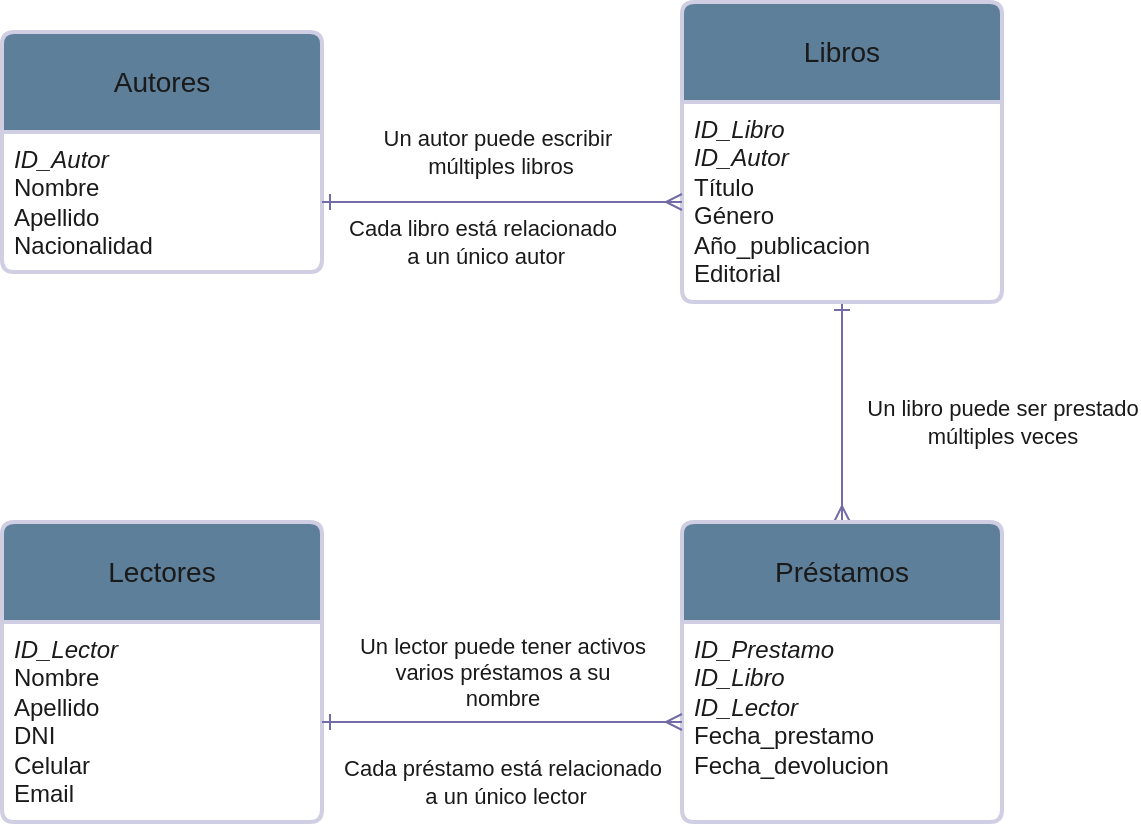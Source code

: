 <mxfile version="24.7.12">
  <diagram name="Página-1" id="nn6ZZ-j19aPFz4k5pel3">
    <mxGraphModel dx="834" dy="416" grid="1" gridSize="10" guides="1" tooltips="1" connect="1" arrows="1" fold="1" page="1" pageScale="1" pageWidth="827" pageHeight="1169" math="0" shadow="0">
      <root>
        <mxCell id="0" />
        <mxCell id="1" parent="0" />
        <mxCell id="K8BeHrh8CqxEAQGswzeH-12" style="edgeStyle=orthogonalEdgeStyle;rounded=0;orthogonalLoop=1;jettySize=auto;html=1;exitX=0.5;exitY=1;exitDx=0;exitDy=0;strokeColor=#736CA8;fontColor=#1A1A1A;startArrow=ERone;startFill=0;endArrow=ERmany;endFill=0;" edge="1" parent="1" source="K8BeHrh8CqxEAQGswzeH-1" target="K8BeHrh8CqxEAQGswzeH-5">
          <mxGeometry relative="1" as="geometry" />
        </mxCell>
        <mxCell id="K8BeHrh8CqxEAQGswzeH-1" value="Libros" style="swimlane;childLayout=stackLayout;horizontal=1;startSize=50;horizontalStack=0;rounded=1;fontSize=14;fontStyle=0;strokeWidth=2;resizeParent=0;resizeLast=1;shadow=0;dashed=0;align=center;arcSize=4;whiteSpace=wrap;html=1;labelBackgroundColor=none;fillColor=#5D7F99;strokeColor=#D0CEE2;fontColor=#1A1A1A;" vertex="1" parent="1">
          <mxGeometry x="380" y="40" width="160" height="150" as="geometry">
            <mxRectangle x="40" y="40" width="80" height="50" as="alternateBounds" />
          </mxGeometry>
        </mxCell>
        <mxCell id="K8BeHrh8CqxEAQGswzeH-2" value="&lt;i&gt;ID_Libro&lt;/i&gt;&lt;br&gt;&lt;div&gt;&lt;i&gt;ID_Autor&lt;/i&gt;&lt;/div&gt;&lt;div&gt;Título&lt;/div&gt;&lt;div&gt;Género&lt;/div&gt;&lt;div&gt;Año_publicacion&lt;br&gt;&lt;/div&gt;&lt;div&gt;Editorial&lt;br&gt;&lt;/div&gt;" style="align=left;strokeColor=none;fillColor=none;spacingLeft=4;fontSize=12;verticalAlign=top;resizable=0;rotatable=0;part=1;html=1;labelBackgroundColor=none;fontColor=#1A1A1A;" vertex="1" parent="K8BeHrh8CqxEAQGswzeH-1">
          <mxGeometry y="50" width="160" height="100" as="geometry" />
        </mxCell>
        <mxCell id="K8BeHrh8CqxEAQGswzeH-3" value="Autores" style="swimlane;childLayout=stackLayout;horizontal=1;startSize=50;horizontalStack=0;rounded=1;fontSize=14;fontStyle=0;strokeWidth=2;resizeParent=0;resizeLast=1;shadow=0;dashed=0;align=center;arcSize=4;whiteSpace=wrap;html=1;labelBackgroundColor=none;fillColor=#5D7F99;strokeColor=#D0CEE2;fontColor=#1A1A1A;" vertex="1" parent="1">
          <mxGeometry x="40" y="55" width="160" height="120" as="geometry">
            <mxRectangle x="40" y="40" width="80" height="50" as="alternateBounds" />
          </mxGeometry>
        </mxCell>
        <mxCell id="K8BeHrh8CqxEAQGswzeH-4" value="&lt;i&gt;ID_Autor&lt;/i&gt;&lt;br&gt;&lt;div&gt;Nombre&lt;/div&gt;&lt;div&gt;Apellido&lt;/div&gt;&lt;div&gt;Nacionalidad&lt;br&gt;&lt;/div&gt;" style="align=left;strokeColor=none;fillColor=none;spacingLeft=4;fontSize=12;verticalAlign=top;resizable=0;rotatable=0;part=1;html=1;labelBackgroundColor=none;fontColor=#1A1A1A;" vertex="1" parent="K8BeHrh8CqxEAQGswzeH-3">
          <mxGeometry y="50" width="160" height="70" as="geometry" />
        </mxCell>
        <mxCell id="K8BeHrh8CqxEAQGswzeH-5" value="Préstamos" style="swimlane;childLayout=stackLayout;horizontal=1;startSize=50;horizontalStack=0;rounded=1;fontSize=14;fontStyle=0;strokeWidth=2;resizeParent=0;resizeLast=1;shadow=0;dashed=0;align=center;arcSize=4;whiteSpace=wrap;html=1;labelBackgroundColor=none;fillColor=#5D7F99;strokeColor=#D0CEE2;fontColor=#1A1A1A;" vertex="1" parent="1">
          <mxGeometry x="380" y="300" width="160" height="150" as="geometry">
            <mxRectangle x="40" y="40" width="80" height="50" as="alternateBounds" />
          </mxGeometry>
        </mxCell>
        <mxCell id="K8BeHrh8CqxEAQGswzeH-6" value="&lt;i&gt;ID_Prestamo&lt;/i&gt;&lt;br&gt;&lt;div&gt;&lt;i&gt;ID_Libro&lt;/i&gt;&lt;/div&gt;&lt;div&gt;&lt;i&gt;ID_Lector&lt;/i&gt;&lt;/div&gt;&lt;div&gt;Fecha_prestamo&lt;br&gt;&lt;/div&gt;&lt;div&gt;Fecha_devolucion&lt;br&gt;&lt;/div&gt;" style="align=left;strokeColor=none;fillColor=none;spacingLeft=4;fontSize=12;verticalAlign=top;resizable=0;rotatable=0;part=1;html=1;labelBackgroundColor=none;fontColor=#1A1A1A;" vertex="1" parent="K8BeHrh8CqxEAQGswzeH-5">
          <mxGeometry y="50" width="160" height="100" as="geometry" />
        </mxCell>
        <mxCell id="K8BeHrh8CqxEAQGswzeH-7" value="Lectores" style="swimlane;childLayout=stackLayout;horizontal=1;startSize=50;horizontalStack=0;rounded=1;fontSize=14;fontStyle=0;strokeWidth=2;resizeParent=0;resizeLast=1;shadow=0;dashed=0;align=center;arcSize=4;whiteSpace=wrap;html=1;labelBackgroundColor=none;fillColor=#5D7F99;strokeColor=#D0CEE2;fontColor=#1A1A1A;" vertex="1" parent="1">
          <mxGeometry x="40" y="300" width="160" height="150" as="geometry">
            <mxRectangle x="40" y="40" width="80" height="50" as="alternateBounds" />
          </mxGeometry>
        </mxCell>
        <mxCell id="K8BeHrh8CqxEAQGswzeH-8" value="&lt;i&gt;ID_Lector&lt;/i&gt;&lt;br&gt;&lt;div&gt;Nombre&lt;/div&gt;&lt;div&gt;Apellido&lt;/div&gt;&lt;div&gt;DNI&lt;/div&gt;&lt;div&gt;Celular&lt;/div&gt;&lt;div&gt;Email&lt;br&gt;&lt;/div&gt;" style="align=left;strokeColor=none;fillColor=none;spacingLeft=4;fontSize=12;verticalAlign=top;resizable=0;rotatable=0;part=1;html=1;labelBackgroundColor=none;fontColor=#1A1A1A;" vertex="1" parent="K8BeHrh8CqxEAQGswzeH-7">
          <mxGeometry y="50" width="160" height="100" as="geometry" />
        </mxCell>
        <mxCell id="K8BeHrh8CqxEAQGswzeH-10" style="edgeStyle=orthogonalEdgeStyle;rounded=0;orthogonalLoop=1;jettySize=auto;html=1;exitX=1;exitY=0.5;exitDx=0;exitDy=0;entryX=0;entryY=0.5;entryDx=0;entryDy=0;endArrow=ERmany;endFill=0;labelBackgroundColor=none;strokeColor=#736CA8;fontColor=default;startArrow=ERone;startFill=0;" edge="1" parent="1" source="K8BeHrh8CqxEAQGswzeH-4" target="K8BeHrh8CqxEAQGswzeH-2">
          <mxGeometry relative="1" as="geometry">
            <Array as="points">
              <mxPoint x="340" y="140" />
              <mxPoint x="340" y="140" />
            </Array>
          </mxGeometry>
        </mxCell>
        <mxCell id="K8BeHrh8CqxEAQGswzeH-14" value="&lt;div&gt;Un autor puede escribir&amp;nbsp;&lt;/div&gt;&lt;div&gt;múltiples libros&lt;/div&gt;" style="edgeLabel;html=1;align=center;verticalAlign=middle;resizable=0;points=[];strokeColor=#D0CEE2;fontColor=#1A1A1A;fillColor=#5D7F99;" vertex="1" connectable="0" parent="K8BeHrh8CqxEAQGswzeH-10">
          <mxGeometry x="-0.013" y="-1" relative="1" as="geometry">
            <mxPoint y="-26" as="offset" />
          </mxGeometry>
        </mxCell>
        <mxCell id="K8BeHrh8CqxEAQGswzeH-13" style="edgeStyle=orthogonalEdgeStyle;rounded=0;orthogonalLoop=1;jettySize=auto;html=1;exitX=1;exitY=0.5;exitDx=0;exitDy=0;entryX=0;entryY=0.5;entryDx=0;entryDy=0;strokeColor=#736CA8;fontColor=#1A1A1A;startArrow=ERone;startFill=0;endArrow=ERmany;endFill=0;" edge="1" parent="1" source="K8BeHrh8CqxEAQGswzeH-8" target="K8BeHrh8CqxEAQGswzeH-6">
          <mxGeometry relative="1" as="geometry" />
        </mxCell>
        <mxCell id="K8BeHrh8CqxEAQGswzeH-15" value="&lt;div&gt;Cada libro está relacionado&lt;/div&gt;&lt;div&gt;&amp;nbsp;a un único autor&lt;/div&gt;" style="edgeLabel;html=1;align=center;verticalAlign=middle;resizable=0;points=[];strokeColor=#D0CEE2;fontColor=#1A1A1A;fillColor=#5D7F99;" vertex="1" connectable="0" parent="1">
          <mxGeometry x="279.998" y="160" as="geometry" />
        </mxCell>
        <mxCell id="K8BeHrh8CqxEAQGswzeH-17" value="&lt;div&gt;Un libro puede ser prestado&lt;/div&gt;&lt;div&gt;múltiples veces&lt;br&gt;&lt;/div&gt;" style="edgeLabel;html=1;align=center;verticalAlign=middle;resizable=0;points=[];strokeColor=#D0CEE2;fontColor=#1A1A1A;fillColor=#5D7F99;" vertex="1" connectable="0" parent="1">
          <mxGeometry x="539.998" y="250" as="geometry" />
        </mxCell>
        <mxCell id="K8BeHrh8CqxEAQGswzeH-18" value="&lt;div&gt;Un lector puede tener activos&lt;/div&gt;&lt;div&gt;varios préstamos a su&lt;/div&gt;&lt;div&gt;nombre&lt;br&gt;&lt;/div&gt;" style="edgeLabel;html=1;align=center;verticalAlign=middle;resizable=0;points=[];strokeColor=#D0CEE2;fontColor=#1A1A1A;fillColor=#5D7F99;" vertex="1" connectable="0" parent="1">
          <mxGeometry x="289.998" y="375" as="geometry" />
        </mxCell>
        <mxCell id="K8BeHrh8CqxEAQGswzeH-19" value="&lt;div&gt;Cada préstamo está relacionado&lt;/div&gt;&lt;div&gt;&amp;nbsp;a un único lector&lt;br&gt;&lt;/div&gt;" style="edgeLabel;html=1;align=center;verticalAlign=middle;resizable=0;points=[];strokeColor=#D0CEE2;fontColor=#1A1A1A;fillColor=#5D7F99;" vertex="1" connectable="0" parent="1">
          <mxGeometry x="289.998" y="430" as="geometry" />
        </mxCell>
      </root>
    </mxGraphModel>
  </diagram>
</mxfile>
